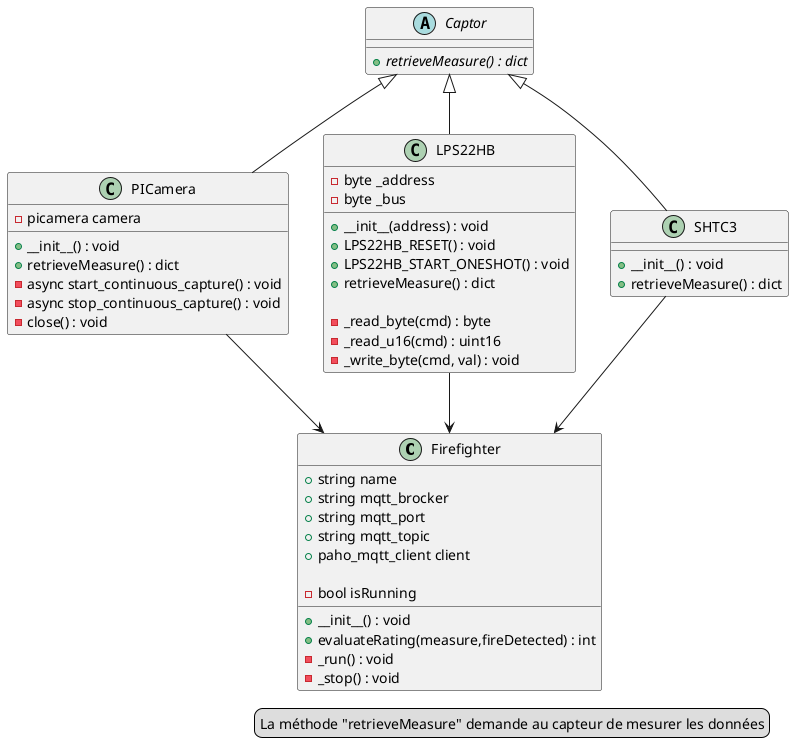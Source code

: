@startuml IoT_Incendie_UML

class Firefighter {
  + string name
  + string mqtt_brocker
  + string mqtt_port
  + string mqtt_topic
  + paho_mqtt_client client

  - bool isRunning

  + __init__() : void
  + evaluateRating(measure,fireDetected) : int
  - _run() : void
  - _stop() : void
}

abstract class Captor {
  + {abstract} retrieveMeasure() : dict
}

class PICamera {
  - picamera camera

  + __init__() : void
  + retrieveMeasure() : dict
  - async start_continuous_capture() : void
  - async stop_continuous_capture() : void
  - close() : void
}

class LPS22HB {
  - byte _address
  - byte _bus

  + __init__(address) : void
  + LPS22HB_RESET() : void
  + LPS22HB_START_ONESHOT() : void
  + retrieveMeasure() : dict

  - _read_byte(cmd) : byte
  - _read_u16(cmd) : uint16
  - _write_byte(cmd, val) : void
}

class SHTC3 {
  + __init__() : void
  + retrieveMeasure() : dict
}

PICamera --> Firefighter
LPS22HB --> Firefighter
SHTC3 --> Firefighter

Captor <|-- PICamera
Captor <|-- LPS22HB
Captor <|-- SHTC3

legend right
  La méthode "retrieveMeasure" demande au capteur de mesurer les données
endlegend

@enduml